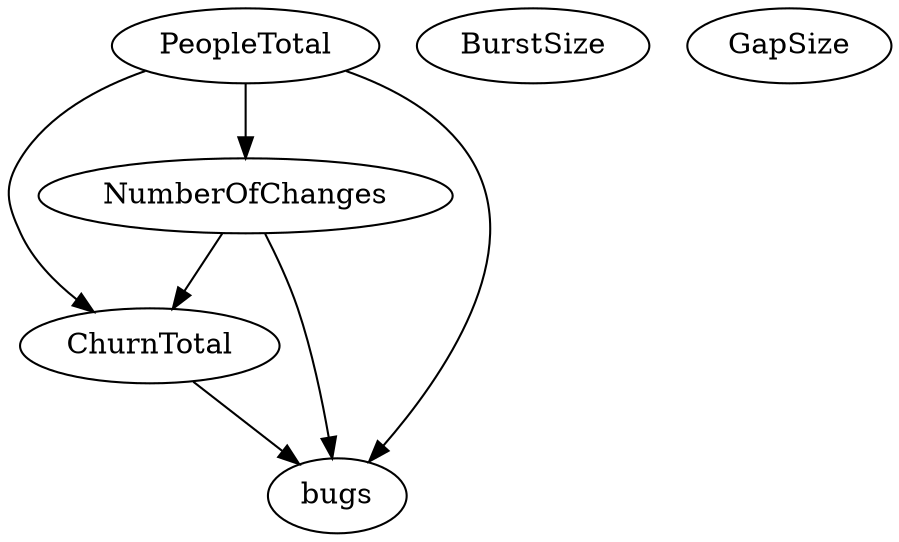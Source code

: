 digraph {
   PeopleTotal;
   NumberOfChanges;
   ChurnTotal;
   bugs;
   BurstSize;
   GapSize;
   PeopleTotal -> NumberOfChanges;
   PeopleTotal -> ChurnTotal;
   PeopleTotal -> bugs;
   NumberOfChanges -> ChurnTotal;
   NumberOfChanges -> bugs;
   ChurnTotal -> bugs;
}
